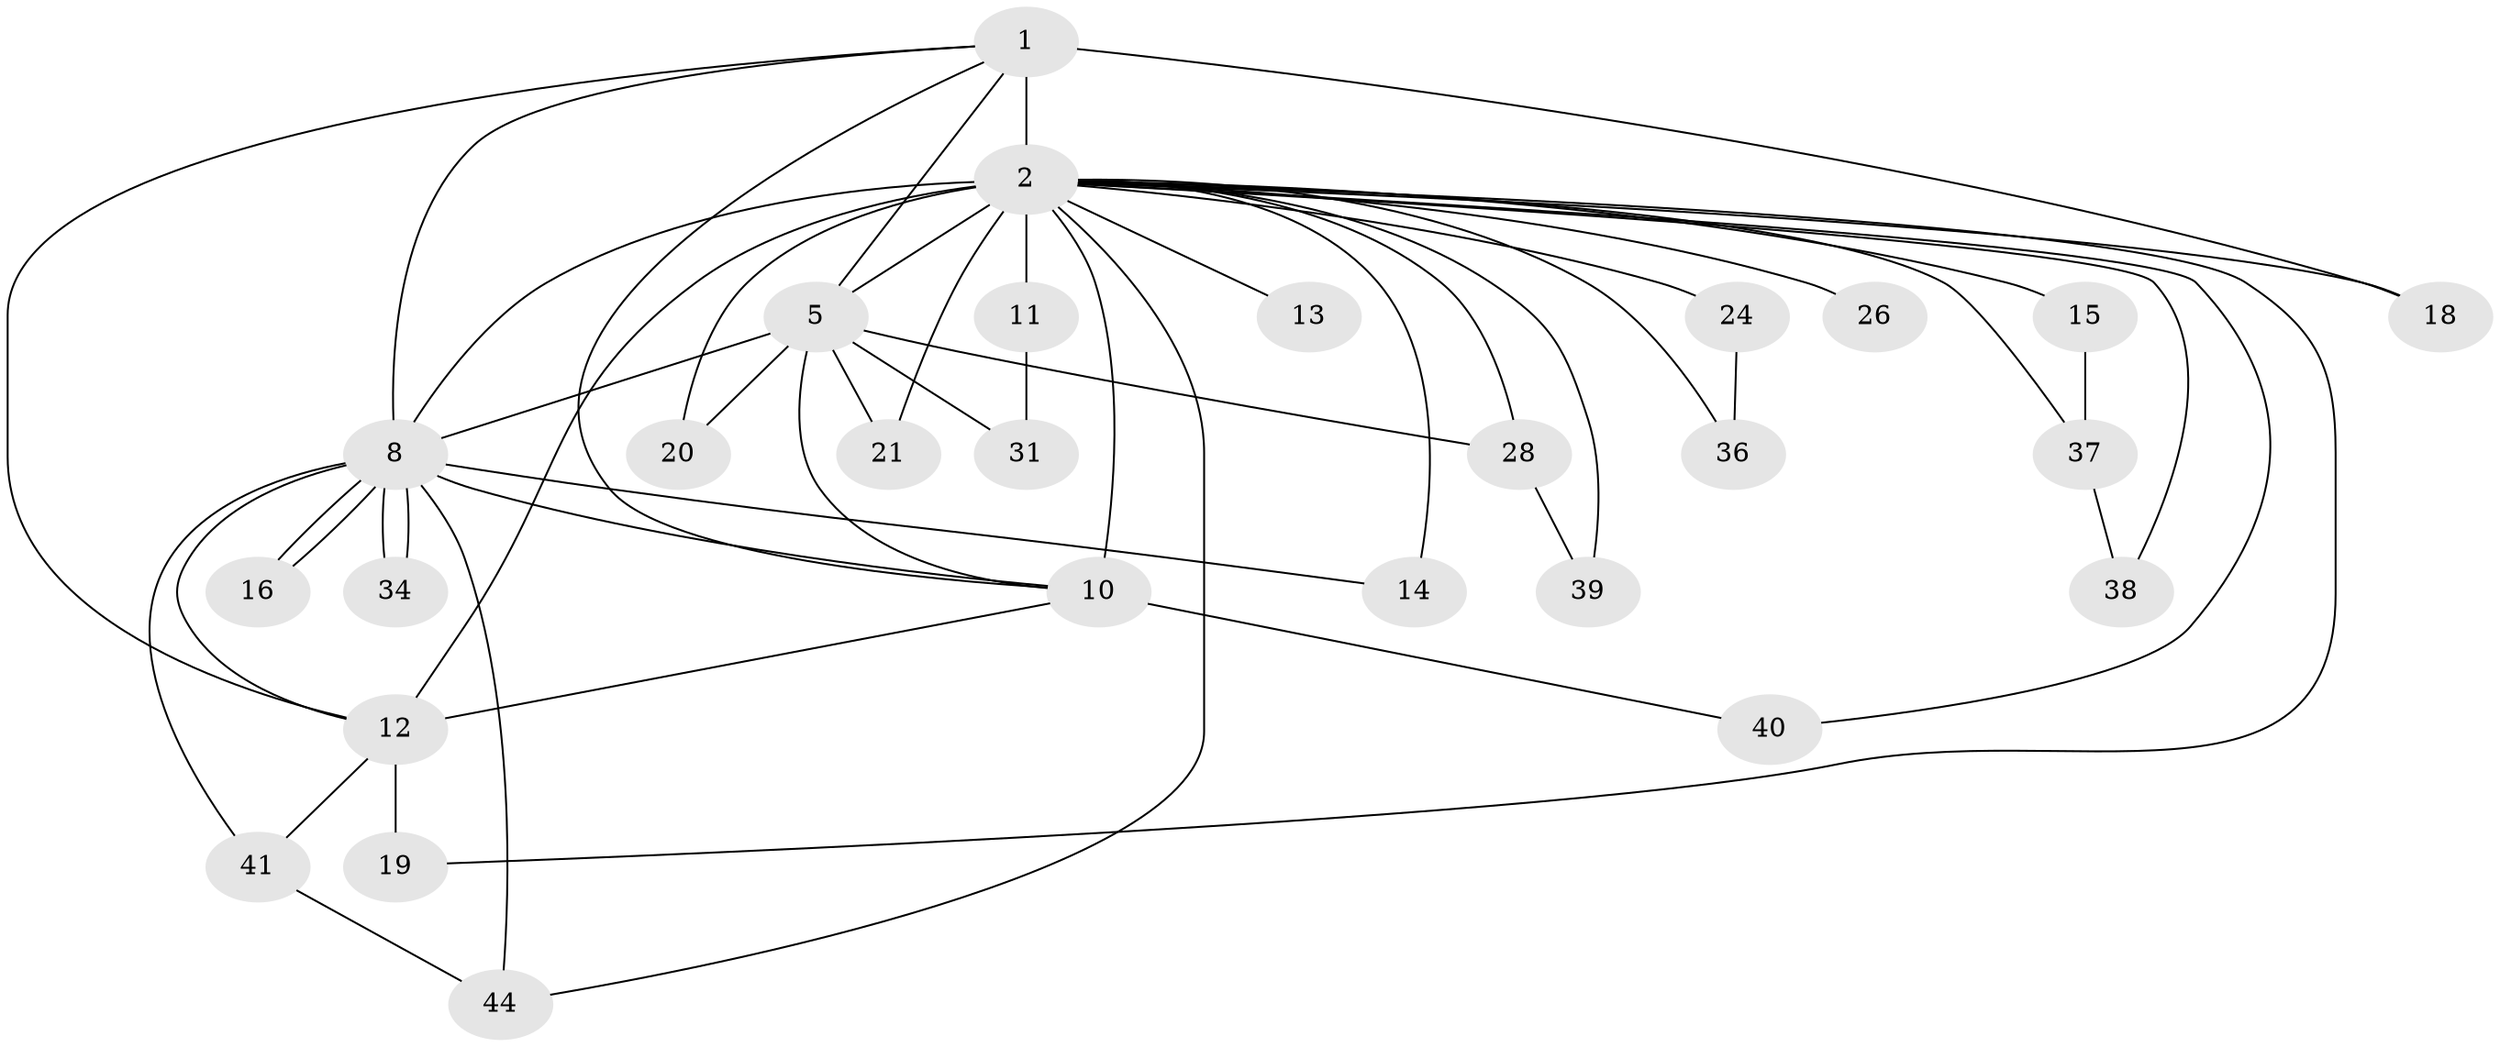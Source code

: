 // original degree distribution, {12: 0.03636363636363636, 14: 0.03636363636363636, 20: 0.01818181818181818, 15: 0.03636363636363636, 13: 0.01818181818181818, 22: 0.01818181818181818, 18: 0.01818181818181818, 3: 0.2909090909090909, 7: 0.01818181818181818, 2: 0.4727272727272727, 4: 0.03636363636363636}
// Generated by graph-tools (version 1.1) at 2025/13/03/09/25 04:13:49]
// undirected, 27 vertices, 52 edges
graph export_dot {
graph [start="1"]
  node [color=gray90,style=filled];
  1 [super="+42+48"];
  2 [super="+4+9+7+6+3+35+25"];
  5 [super="+22+23"];
  8 [super="+27+17"];
  10 [super="+33"];
  11;
  12 [super="+29+43"];
  13;
  14 [super="+46"];
  15;
  16;
  18;
  19;
  20;
  21;
  24;
  26;
  28;
  31;
  34;
  36;
  37;
  38;
  39;
  40;
  41;
  44 [super="+45"];
  1 -- 2 [weight=6];
  1 -- 5 [weight=2];
  1 -- 8 [weight=2];
  1 -- 10;
  1 -- 18;
  1 -- 12;
  2 -- 5 [weight=9];
  2 -- 8 [weight=9];
  2 -- 10 [weight=7];
  2 -- 13 [weight=2];
  2 -- 14 [weight=3];
  2 -- 40;
  2 -- 12 [weight=2];
  2 -- 15 [weight=2];
  2 -- 18 [weight=2];
  2 -- 19;
  2 -- 20;
  2 -- 24;
  2 -- 28;
  2 -- 39;
  2 -- 21;
  2 -- 38;
  2 -- 44 [weight=2];
  2 -- 37;
  2 -- 26;
  2 -- 11 [weight=2];
  2 -- 36;
  5 -- 8 [weight=2];
  5 -- 10 [weight=2];
  5 -- 20;
  5 -- 21;
  5 -- 28;
  5 -- 31;
  8 -- 10 [weight=2];
  8 -- 16;
  8 -- 16;
  8 -- 34;
  8 -- 34;
  8 -- 41;
  8 -- 44 [weight=2];
  8 -- 14;
  8 -- 12;
  10 -- 12;
  10 -- 40;
  11 -- 31;
  12 -- 19;
  12 -- 41;
  15 -- 37;
  24 -- 36;
  28 -- 39;
  37 -- 38;
  41 -- 44;
}
